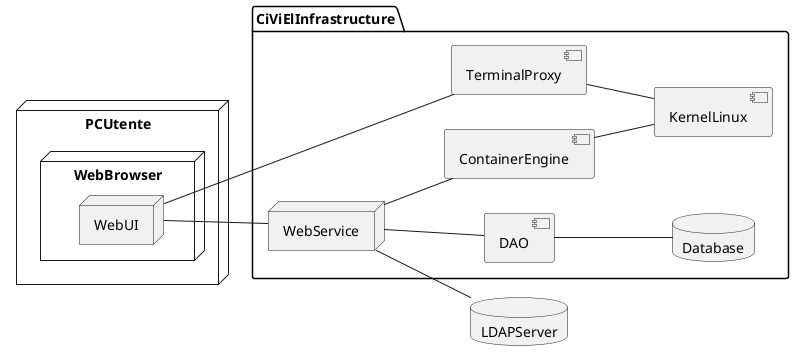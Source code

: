 
,-----.
|WebUI|
|-----|
|-----|
`-----'

@startuml
left to right direction
skinparam shadowing false
skinparam monochrome true 
node PCUtente {
    node WebBrowser {
        node WebUI
    }
}

folder CiViElInfrastructure {
    node WebService
    component DAO
    database Database
    component ContainerEngine
    component TerminalProxy
    component KernelLinux
    WebService -- DAO
    DAO -- Database
    WebService -- ContainerEngine 
    TerminalProxy -- KernelLinux
    ContainerEngine -- KernelLinux
}

database LDAPServer

WebUI -- WebService
WebUI -- TerminalProxy
WebService -- LDAPServer


@enduml

